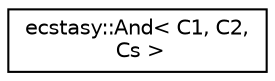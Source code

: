 digraph "Graphical Class Hierarchy"
{
 // LATEX_PDF_SIZE
  edge [fontname="Helvetica",fontsize="10",labelfontname="Helvetica",labelfontsize="10"];
  node [fontname="Helvetica",fontsize="10",shape=record];
  rankdir="LR";
  Node0 [label="ecstasy::And\< C1, C2,\l Cs \>",height=0.2,width=0.4,color="black", fillcolor="white", style="filled",URL="$structecstasy_1_1_and.html",tooltip="Placeholder for ecstasy::query::modifier::And."];
}
